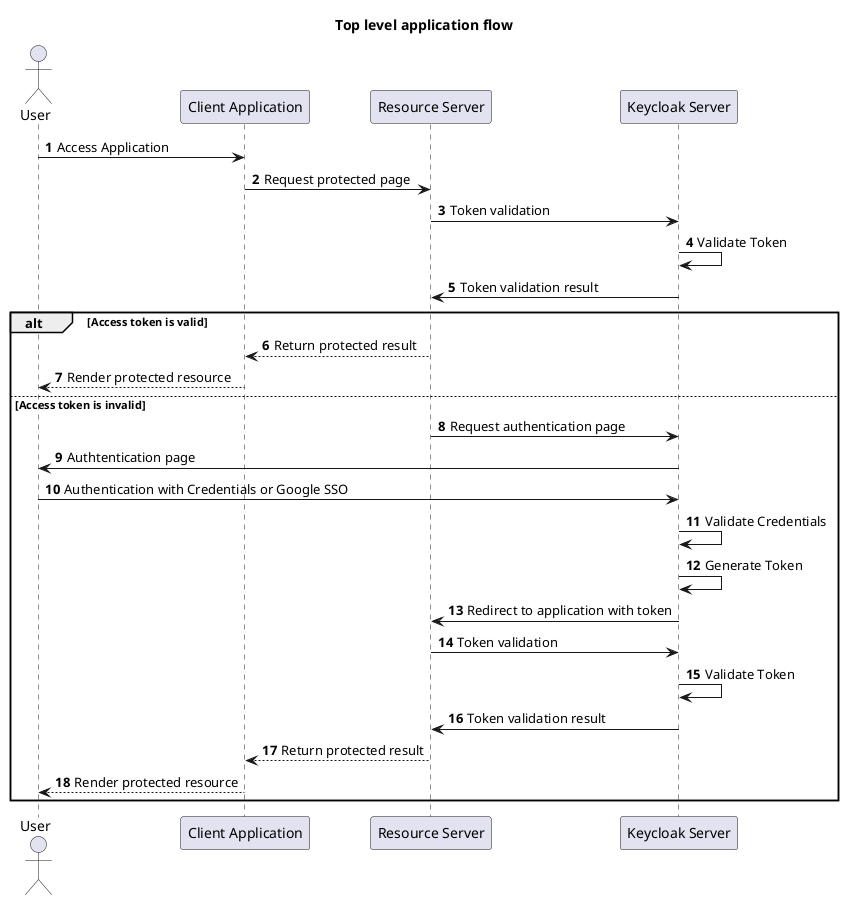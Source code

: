 @startuml normal flow

title Top level application flow
actor User as User
participant "Client Application" as Client
participant "Resource Server" as Server
participant "Keycloak Server" as Keycloak

autonumber
User -> Client: Access Application
Client -> Server: Request protected page
Server -> Keycloak: Token validation
Keycloak -> Keycloak: Validate Token
Keycloak -> Server: Token validation result
alt Access token is valid
Server --> Client: Return protected result
Client --> User: Render protected resource
else Access token is invalid
Server -> Keycloak: Request authentication page
Keycloak -> User: Authtentication page
User -> Keycloak: Authentication with Credentials or Google SSO
Keycloak -> Keycloak: Validate Credentials
Keycloak -> Keycloak: Generate Token
Keycloak -> Server: Redirect to application with token
Server -> Keycloak: Token validation
Keycloak -> Keycloak: Validate Token
Keycloak -> Server: Token validation result
Server --> Client: Return protected result
Client --> User: Render protected resource
end

@enduml